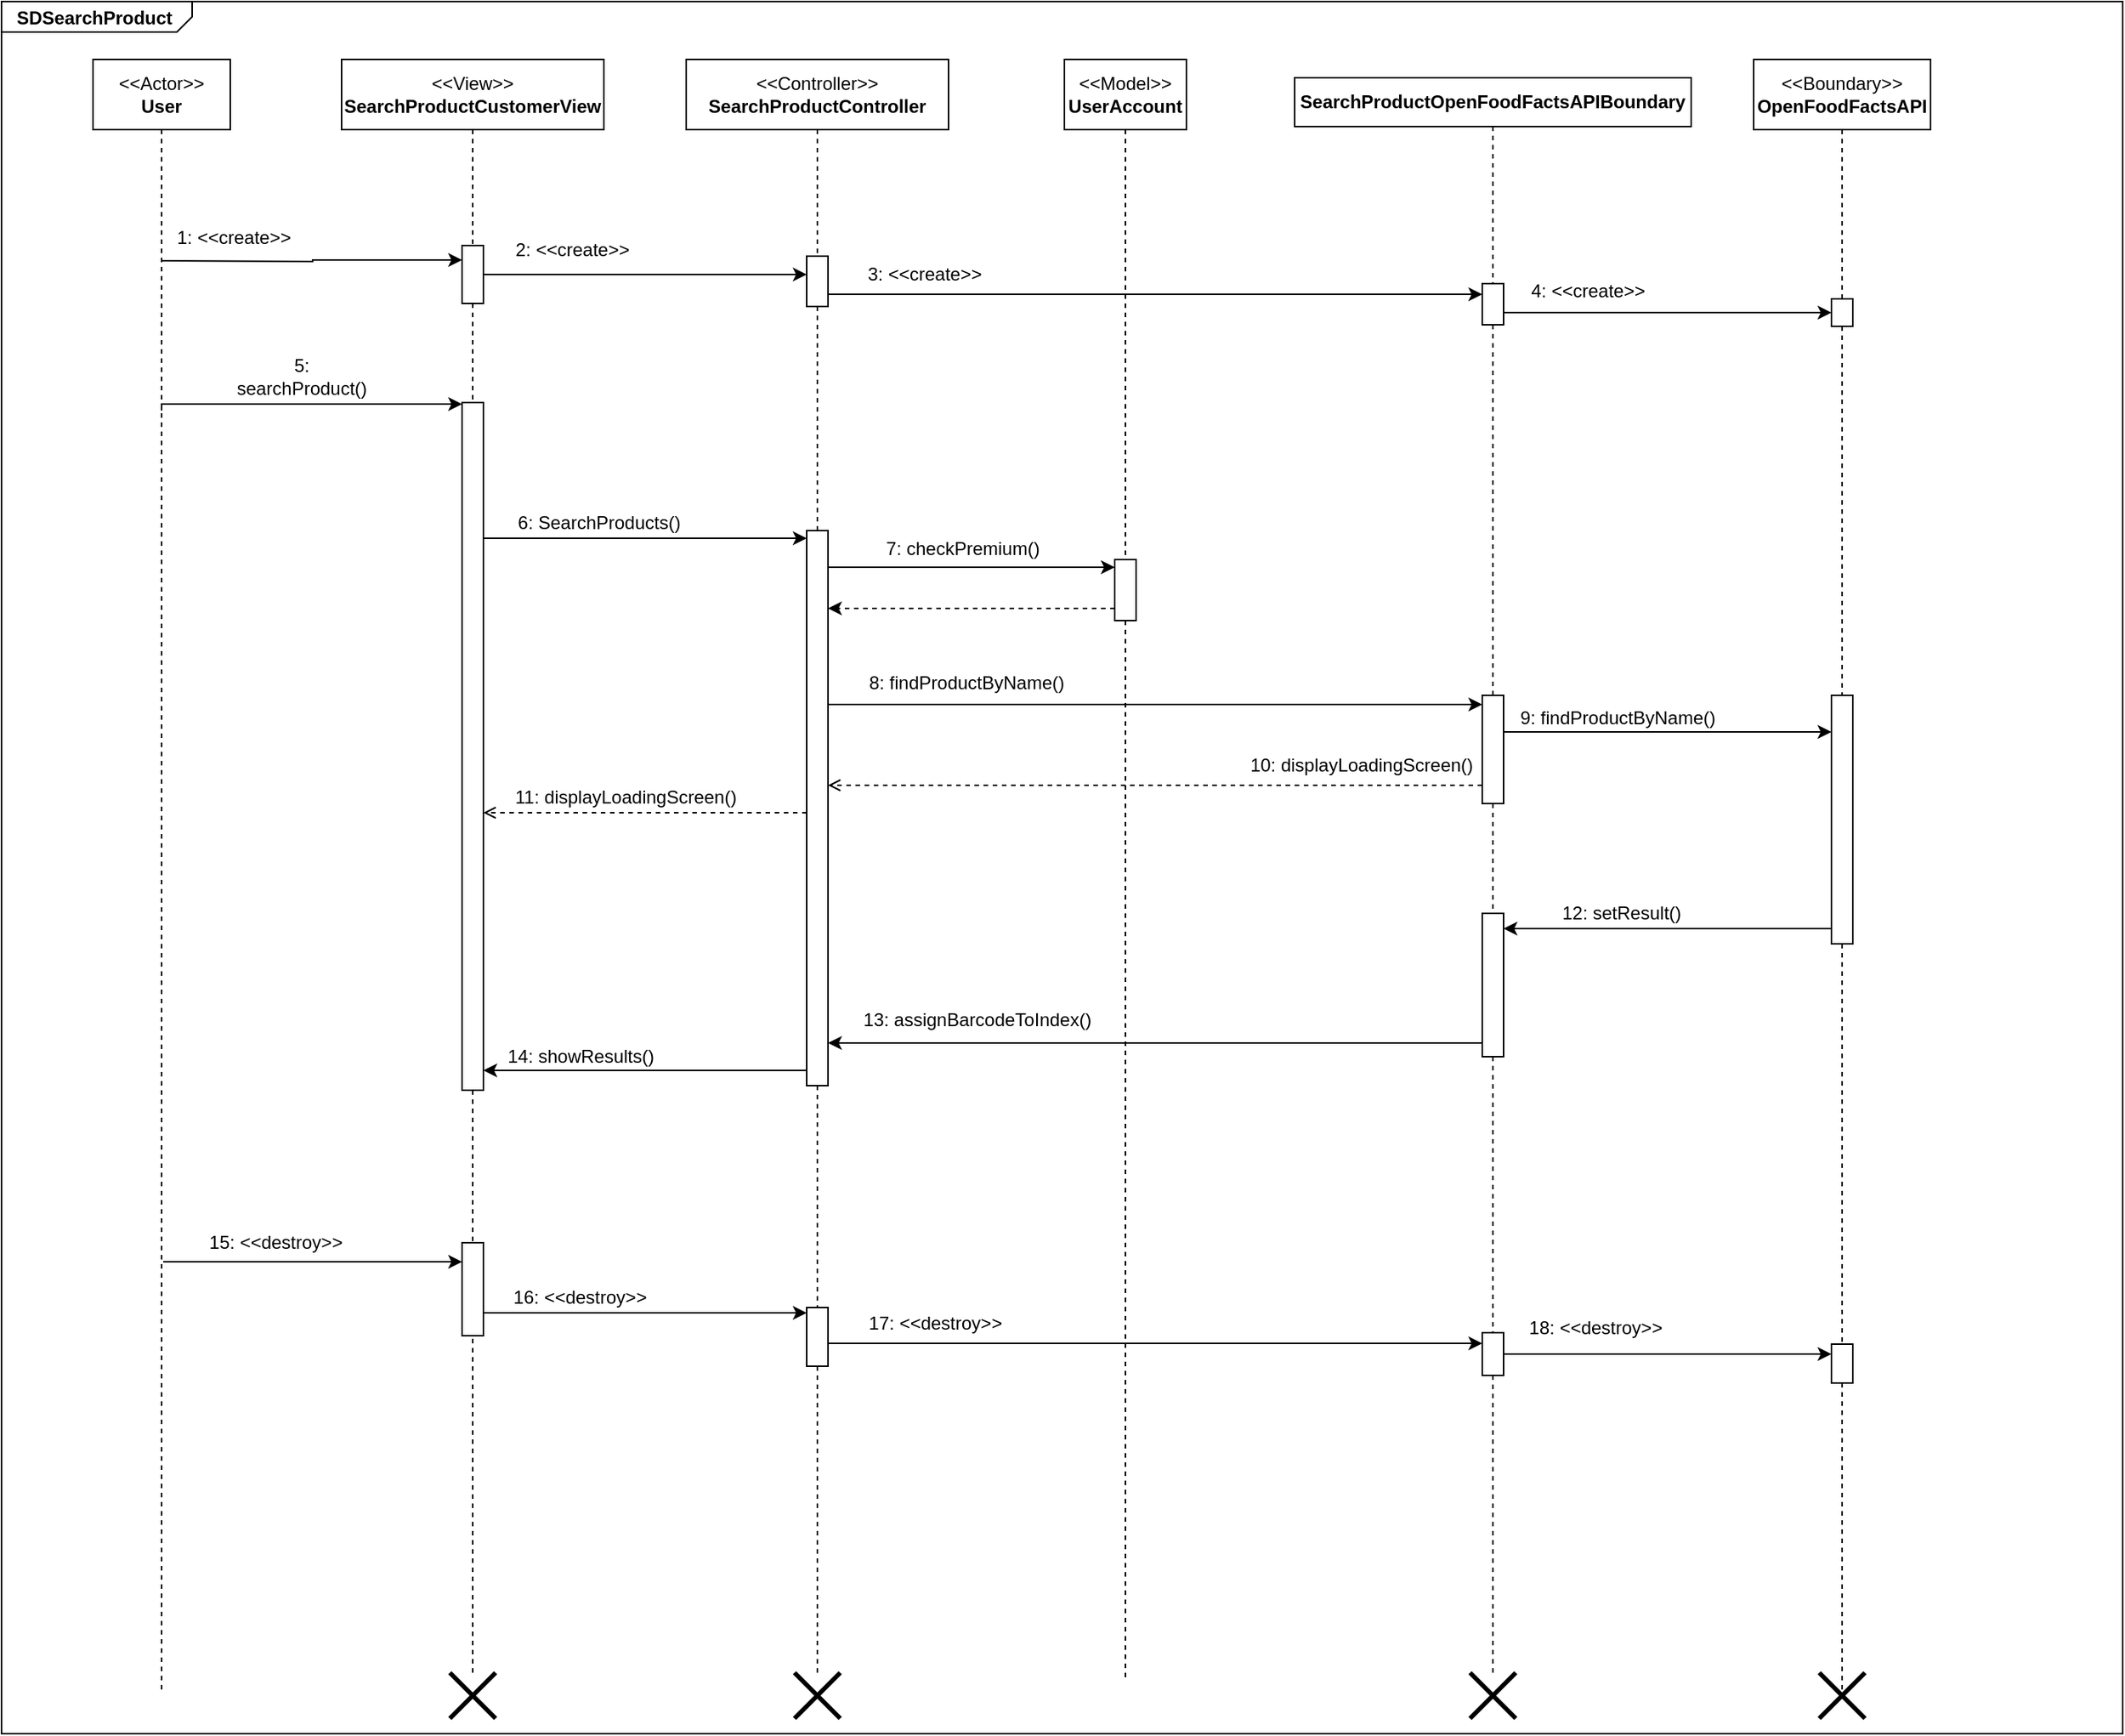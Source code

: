 <mxfile version="21.0.6" type="device"><diagram name="Pagina-1" id="OQv9DwkdLNPIvFLAlEnF"><mxGraphModel dx="1780" dy="1389" grid="0" gridSize="10" guides="1" tooltips="1" connect="1" arrows="1" fold="1" page="1" pageScale="1" pageWidth="827" pageHeight="1169" math="0" shadow="0"><root><mxCell id="0"/><mxCell id="1" parent="0"/><mxCell id="eG0iyWQBmRn0fQtc7bjH-7" style="edgeStyle=orthogonalEdgeStyle;rounded=0;orthogonalLoop=1;jettySize=auto;html=1;endArrow=none;endFill=0;dashed=1;" parent="1" source="eG0iyWQBmRn0fQtc7bjH-1" edge="1"><mxGeometry relative="1" as="geometry"><mxPoint x="957" y="1166" as="targetPoint"/></mxGeometry></mxCell><mxCell id="XEBuIY_LxikaIMGTaToe-2" style="edgeStyle=orthogonalEdgeStyle;rounded=0;orthogonalLoop=1;jettySize=auto;html=1;entryX=0;entryY=0.25;entryDx=0;entryDy=0;" edge="1" parent="1" target="XEBuIY_LxikaIMGTaToe-3"><mxGeometry relative="1" as="geometry"><mxPoint x="957" y="226" as="sourcePoint"/><mxPoint x="1159" y="226" as="targetPoint"/><Array as="points"/></mxGeometry></mxCell><mxCell id="eG0iyWQBmRn0fQtc7bjH-1" value="&amp;lt;&amp;lt;Actor&amp;gt;&amp;gt;&lt;br&gt;&lt;b&gt;User&lt;/b&gt;" style="rounded=0;whiteSpace=wrap;html=1;" parent="1" vertex="1"><mxGeometry x="912" y="94" width="90" height="46" as="geometry"/></mxCell><mxCell id="eG0iyWQBmRn0fQtc7bjH-2" value="&amp;lt;&amp;lt;View&amp;gt;&amp;gt;&lt;br&gt;&lt;b&gt;SearchProductCustomerView&lt;/b&gt;" style="rounded=0;whiteSpace=wrap;html=1;" parent="1" vertex="1"><mxGeometry x="1075" y="94" width="172" height="46" as="geometry"/></mxCell><mxCell id="eG0iyWQBmRn0fQtc7bjH-3" value="&amp;lt;&amp;lt;Controller&amp;gt;&amp;gt;&lt;br&gt;&lt;b&gt;SearchProductController&lt;/b&gt;" style="rounded=0;whiteSpace=wrap;html=1;" parent="1" vertex="1"><mxGeometry x="1301" y="94" width="172" height="46" as="geometry"/></mxCell><mxCell id="eG0iyWQBmRn0fQtc7bjH-10" style="edgeStyle=orthogonalEdgeStyle;rounded=0;orthogonalLoop=1;jettySize=auto;html=1;dashed=1;endArrow=none;endFill=0;startArrow=none;" parent="1" source="eG0iyWQBmRn0fQtc7bjH-27" edge="1"><mxGeometry relative="1" as="geometry"><mxPoint x="1589" y="1157.8" as="targetPoint"/></mxGeometry></mxCell><mxCell id="eG0iyWQBmRn0fQtc7bjH-4" value="&amp;lt;&amp;lt;Model&amp;gt;&amp;gt;&lt;br&gt;&lt;b&gt;UserAccount&lt;/b&gt;" style="rounded=0;whiteSpace=wrap;html=1;" parent="1" vertex="1"><mxGeometry x="1549" y="94" width="80" height="46" as="geometry"/></mxCell><mxCell id="eG0iyWQBmRn0fQtc7bjH-5" value="&lt;b&gt;SearchProductOpenFoodFactsAPIBoundary&lt;/b&gt;" style="rounded=0;whiteSpace=wrap;html=1;" parent="1" vertex="1"><mxGeometry x="1700" y="106" width="260" height="32" as="geometry"/></mxCell><mxCell id="eG0iyWQBmRn0fQtc7bjH-6" value="&amp;lt;&amp;lt;Boundary&amp;gt;&amp;gt;&lt;br&gt;&lt;b&gt;OpenFoodFactsAPI&lt;/b&gt;" style="rounded=0;whiteSpace=wrap;html=1;" parent="1" vertex="1"><mxGeometry x="2001" y="94" width="116" height="46" as="geometry"/></mxCell><mxCell id="eG0iyWQBmRn0fQtc7bjH-14" value="1: &amp;lt;&amp;lt;create&amp;gt;&amp;gt;" style="text;html=1;strokeColor=none;fillColor=none;align=center;verticalAlign=middle;whiteSpace=wrap;rounded=0;" parent="1" vertex="1"><mxGeometry x="961" y="199" width="87" height="24" as="geometry"/></mxCell><mxCell id="eG0iyWQBmRn0fQtc7bjH-17" value="" style="edgeStyle=orthogonalEdgeStyle;rounded=0;orthogonalLoop=1;jettySize=auto;html=1;dashed=1;endArrow=none;endFill=0;startArrow=none;" parent="1" source="XEBuIY_LxikaIMGTaToe-3" target="eG0iyWQBmRn0fQtc7bjH-16" edge="1"><mxGeometry relative="1" as="geometry"><mxPoint x="1161" y="1175" as="targetPoint"/><mxPoint x="1161" y="251" as="sourcePoint"/><Array as="points"/></mxGeometry></mxCell><mxCell id="eG0iyWQBmRn0fQtc7bjH-18" style="edgeStyle=orthogonalEdgeStyle;rounded=0;orthogonalLoop=1;jettySize=auto;html=1;startArrow=classic;startFill=1;endArrow=none;endFill=0;" parent="1" source="eG0iyWQBmRn0fQtc7bjH-16" edge="1"><mxGeometry relative="1" as="geometry"><mxPoint x="957" y="324.2" as="targetPoint"/><Array as="points"><mxPoint x="957" y="320"/></Array></mxGeometry></mxCell><mxCell id="eG0iyWQBmRn0fQtc7bjH-20" style="edgeStyle=orthogonalEdgeStyle;rounded=0;orthogonalLoop=1;jettySize=auto;html=1;startArrow=none;startFill=0;endArrow=classic;endFill=1;" parent="1" source="XEBuIY_LxikaIMGTaToe-3" target="XEBuIY_LxikaIMGTaToe-5" edge="1"><mxGeometry relative="1" as="geometry"><Array as="points"><mxPoint x="1286" y="235"/><mxPoint x="1286" y="235"/></Array></mxGeometry></mxCell><mxCell id="eG0iyWQBmRn0fQtc7bjH-25" style="edgeStyle=orthogonalEdgeStyle;rounded=0;orthogonalLoop=1;jettySize=auto;html=1;startArrow=none;startFill=0;endArrow=classic;endFill=1;" parent="1" source="eG0iyWQBmRn0fQtc7bjH-16" target="eG0iyWQBmRn0fQtc7bjH-23" edge="1"><mxGeometry relative="1" as="geometry"><Array as="points"><mxPoint x="1225" y="408"/><mxPoint x="1225" y="408"/></Array></mxGeometry></mxCell><mxCell id="eG0iyWQBmRn0fQtc7bjH-16" value="" style="rounded=0;whiteSpace=wrap;html=1;" parent="1" vertex="1"><mxGeometry x="1154" y="319" width="14" height="451" as="geometry"/></mxCell><mxCell id="eG0iyWQBmRn0fQtc7bjH-19" value="5:&lt;br&gt;searchProduct()" style="text;html=1;strokeColor=none;fillColor=none;align=center;verticalAlign=middle;whiteSpace=wrap;rounded=0;" parent="1" vertex="1"><mxGeometry x="1000" y="287" width="98" height="30" as="geometry"/></mxCell><mxCell id="eG0iyWQBmRn0fQtc7bjH-21" value="2: &amp;lt;&amp;lt;create&amp;gt;&amp;gt;" style="text;html=1;strokeColor=none;fillColor=none;align=center;verticalAlign=middle;whiteSpace=wrap;rounded=0;" parent="1" vertex="1"><mxGeometry x="1183" y="208" width="87" height="21" as="geometry"/></mxCell><mxCell id="eG0iyWQBmRn0fQtc7bjH-24" value="" style="edgeStyle=orthogonalEdgeStyle;rounded=0;orthogonalLoop=1;jettySize=auto;html=1;dashed=1;endArrow=none;endFill=0;startArrow=none;" parent="1" source="XEBuIY_LxikaIMGTaToe-5" target="eG0iyWQBmRn0fQtc7bjH-23" edge="1"><mxGeometry relative="1" as="geometry"><mxPoint x="1387" y="1172.8" as="targetPoint"/><mxPoint x="1387" y="358" as="sourcePoint"/></mxGeometry></mxCell><mxCell id="eG0iyWQBmRn0fQtc7bjH-29" style="edgeStyle=orthogonalEdgeStyle;rounded=0;orthogonalLoop=1;jettySize=auto;html=1;startArrow=none;startFill=0;endArrow=classic;endFill=1;" parent="1" source="eG0iyWQBmRn0fQtc7bjH-23" target="eG0iyWQBmRn0fQtc7bjH-27" edge="1"><mxGeometry relative="1" as="geometry"><Array as="points"><mxPoint x="1536" y="427"/><mxPoint x="1536" y="427"/></Array></mxGeometry></mxCell><mxCell id="eG0iyWQBmRn0fQtc7bjH-38" style="edgeStyle=orthogonalEdgeStyle;rounded=0;orthogonalLoop=1;jettySize=auto;html=1;startArrow=none;startFill=0;endArrow=classic;endFill=1;" parent="1" target="eG0iyWQBmRn0fQtc7bjH-36" edge="1"><mxGeometry relative="1" as="geometry"><mxPoint x="1394" y="499" as="sourcePoint"/><Array as="points"><mxPoint x="1394" y="517"/></Array></mxGeometry></mxCell><mxCell id="eG0iyWQBmRn0fQtc7bjH-49" style="edgeStyle=orthogonalEdgeStyle;rounded=0;orthogonalLoop=1;jettySize=auto;html=1;dashed=1;startArrow=none;startFill=0;endArrow=open;endFill=0;" parent="1" edge="1" source="eG0iyWQBmRn0fQtc7bjH-23"><mxGeometry relative="1" as="geometry"><mxPoint x="1380" y="588" as="sourcePoint"/><Array as="points"><mxPoint x="1342" y="588"/><mxPoint x="1342" y="588"/></Array><mxPoint x="1168" y="588" as="targetPoint"/></mxGeometry></mxCell><mxCell id="eG0iyWQBmRn0fQtc7bjH-23" value="" style="rounded=0;whiteSpace=wrap;html=1;" parent="1" vertex="1"><mxGeometry x="1380" y="403" width="14" height="364" as="geometry"/></mxCell><mxCell id="eG0iyWQBmRn0fQtc7bjH-26" value="6: SearchProducts()" style="text;html=1;strokeColor=none;fillColor=none;align=center;verticalAlign=middle;whiteSpace=wrap;rounded=0;" parent="1" vertex="1"><mxGeometry x="1183" y="384" width="122" height="28" as="geometry"/></mxCell><mxCell id="eG0iyWQBmRn0fQtc7bjH-28" value="" style="edgeStyle=orthogonalEdgeStyle;rounded=0;orthogonalLoop=1;jettySize=auto;html=1;dashed=1;endArrow=none;endFill=0;" parent="1" source="eG0iyWQBmRn0fQtc7bjH-4" target="eG0iyWQBmRn0fQtc7bjH-27" edge="1"><mxGeometry relative="1" as="geometry"><mxPoint x="1589" y="1157.8" as="targetPoint"/><mxPoint x="1589" y="140" as="sourcePoint"/></mxGeometry></mxCell><mxCell id="eG0iyWQBmRn0fQtc7bjH-32" style="edgeStyle=orthogonalEdgeStyle;rounded=0;orthogonalLoop=1;jettySize=auto;html=1;startArrow=none;startFill=0;endArrow=classic;endFill=1;dashed=1;exitX=0;exitY=0.5;exitDx=0;exitDy=0;" parent="1" source="eG0iyWQBmRn0fQtc7bjH-27" target="eG0iyWQBmRn0fQtc7bjH-23" edge="1"><mxGeometry relative="1" as="geometry"><mxPoint x="1582" y="469" as="sourcePoint"/><mxPoint x="1394" y="469" as="targetPoint"/><Array as="points"><mxPoint x="1582" y="454"/></Array></mxGeometry></mxCell><mxCell id="eG0iyWQBmRn0fQtc7bjH-27" value="" style="rounded=0;whiteSpace=wrap;html=1;" parent="1" vertex="1"><mxGeometry x="1582" y="422" width="14" height="40" as="geometry"/></mxCell><mxCell id="eG0iyWQBmRn0fQtc7bjH-30" value="7: checkPremium()" style="text;html=1;strokeColor=none;fillColor=none;align=center;verticalAlign=middle;whiteSpace=wrap;rounded=0;" parent="1" vertex="1"><mxGeometry x="1427" y="403" width="111" height="23" as="geometry"/></mxCell><mxCell id="eG0iyWQBmRn0fQtc7bjH-37" value="" style="edgeStyle=orthogonalEdgeStyle;rounded=0;orthogonalLoop=1;jettySize=auto;html=1;dashed=1;endArrow=none;endFill=0;exitX=0.5;exitY=1;exitDx=0;exitDy=0;startArrow=none;" parent="1" source="XEBuIY_LxikaIMGTaToe-7" target="eG0iyWQBmRn0fQtc7bjH-36" edge="1"><mxGeometry relative="1" as="geometry"><mxPoint x="1825" y="1140" as="targetPoint"/><mxPoint x="1885" y="425" as="sourcePoint"/><Array as="points"/></mxGeometry></mxCell><mxCell id="eG0iyWQBmRn0fQtc7bjH-42" style="edgeStyle=orthogonalEdgeStyle;rounded=0;orthogonalLoop=1;jettySize=auto;html=1;startArrow=none;startFill=0;endArrow=classic;endFill=1;" parent="1" source="eG0iyWQBmRn0fQtc7bjH-36" target="eG0iyWQBmRn0fQtc7bjH-40" edge="1"><mxGeometry relative="1" as="geometry"><Array as="points"><mxPoint x="2011" y="535"/><mxPoint x="2011" y="535"/></Array></mxGeometry></mxCell><mxCell id="eG0iyWQBmRn0fQtc7bjH-45" style="edgeStyle=orthogonalEdgeStyle;rounded=0;orthogonalLoop=1;jettySize=auto;html=1;startArrow=none;startFill=0;endArrow=open;endFill=0;dashed=1;" parent="1" source="eG0iyWQBmRn0fQtc7bjH-36" edge="1"><mxGeometry relative="1" as="geometry"><mxPoint x="1394" y="570" as="targetPoint"/><Array as="points"><mxPoint x="1499" y="570"/><mxPoint x="1499" y="570"/></Array></mxGeometry></mxCell><mxCell id="eG0iyWQBmRn0fQtc7bjH-36" value="" style="rounded=0;whiteSpace=wrap;html=1;" parent="1" vertex="1"><mxGeometry x="1823" y="511" width="14" height="71" as="geometry"/></mxCell><mxCell id="eG0iyWQBmRn0fQtc7bjH-39" value="8: findProductByName()" style="text;html=1;strokeColor=none;fillColor=none;align=center;verticalAlign=middle;whiteSpace=wrap;rounded=0;" parent="1" vertex="1"><mxGeometry x="1406" y="488" width="158" height="30" as="geometry"/></mxCell><mxCell id="eG0iyWQBmRn0fQtc7bjH-41" value="" style="edgeStyle=orthogonalEdgeStyle;rounded=0;orthogonalLoop=1;jettySize=auto;html=1;dashed=1;endArrow=none;endFill=0;startArrow=none;" parent="1" source="XEBuIY_LxikaIMGTaToe-10" target="eG0iyWQBmRn0fQtc7bjH-40" edge="1"><mxGeometry relative="1" as="geometry"><mxPoint x="2057.5" y="1140.4" as="targetPoint"/><mxPoint x="2059" y="140" as="sourcePoint"/></mxGeometry></mxCell><mxCell id="eG0iyWQBmRn0fQtc7bjH-53" style="edgeStyle=orthogonalEdgeStyle;rounded=0;orthogonalLoop=1;jettySize=auto;html=1;startArrow=none;startFill=0;endArrow=classic;endFill=1;" parent="1" source="eG0iyWQBmRn0fQtc7bjH-40" target="eG0iyWQBmRn0fQtc7bjH-51" edge="1"><mxGeometry relative="1" as="geometry"><Array as="points"><mxPoint x="1891" y="664"/><mxPoint x="1891" y="664"/></Array></mxGeometry></mxCell><mxCell id="eG0iyWQBmRn0fQtc7bjH-40" value="" style="rounded=0;whiteSpace=wrap;html=1;" parent="1" vertex="1"><mxGeometry x="2052" y="511" width="14" height="163" as="geometry"/></mxCell><mxCell id="eG0iyWQBmRn0fQtc7bjH-43" value="9: findProductByName()" style="text;html=1;strokeColor=none;fillColor=none;align=center;verticalAlign=middle;whiteSpace=wrap;rounded=0;" parent="1" vertex="1"><mxGeometry x="1833" y="511" width="158" height="30" as="geometry"/></mxCell><mxCell id="eG0iyWQBmRn0fQtc7bjH-46" value="10: displayLoadingScreen()" style="text;html=1;strokeColor=none;fillColor=none;align=center;verticalAlign=middle;whiteSpace=wrap;rounded=0;" parent="1" vertex="1"><mxGeometry x="1667" y="542" width="154" height="30" as="geometry"/></mxCell><mxCell id="eG0iyWQBmRn0fQtc7bjH-50" value="11: displayLoadingScreen()" style="text;html=1;strokeColor=none;fillColor=none;align=center;verticalAlign=middle;whiteSpace=wrap;rounded=0;" parent="1" vertex="1"><mxGeometry x="1183" y="563" width="157" height="30" as="geometry"/></mxCell><mxCell id="eG0iyWQBmRn0fQtc7bjH-52" value="" style="edgeStyle=orthogonalEdgeStyle;rounded=0;orthogonalLoop=1;jettySize=auto;html=1;dashed=1;endArrow=none;endFill=0;startArrow=none;" parent="1" source="eG0iyWQBmRn0fQtc7bjH-36" target="eG0iyWQBmRn0fQtc7bjH-51" edge="1"><mxGeometry relative="1" as="geometry"><mxPoint x="1825" y="1154" as="targetPoint"/><mxPoint x="1830" y="582" as="sourcePoint"/><Array as="points"/></mxGeometry></mxCell><mxCell id="eG0iyWQBmRn0fQtc7bjH-57" style="edgeStyle=orthogonalEdgeStyle;rounded=0;orthogonalLoop=1;jettySize=auto;html=1;startArrow=none;startFill=0;endArrow=classic;endFill=1;" parent="1" source="eG0iyWQBmRn0fQtc7bjH-51" edge="1"><mxGeometry relative="1" as="geometry"><Array as="points"><mxPoint x="1500" y="739"/><mxPoint x="1500" y="739"/></Array><mxPoint x="1394" y="739" as="targetPoint"/></mxGeometry></mxCell><mxCell id="eG0iyWQBmRn0fQtc7bjH-51" value="" style="rounded=0;whiteSpace=wrap;html=1;" parent="1" vertex="1"><mxGeometry x="1823" y="654" width="14" height="94" as="geometry"/></mxCell><mxCell id="eG0iyWQBmRn0fQtc7bjH-54" value="12: setResult()" style="text;html=1;strokeColor=none;fillColor=none;align=center;verticalAlign=middle;whiteSpace=wrap;rounded=0;" parent="1" vertex="1"><mxGeometry x="1871" y="643" width="87" height="21" as="geometry"/></mxCell><mxCell id="eG0iyWQBmRn0fQtc7bjH-60" style="edgeStyle=orthogonalEdgeStyle;rounded=0;orthogonalLoop=1;jettySize=auto;html=1;startArrow=none;startFill=0;endArrow=classic;endFill=1;" parent="1" source="eG0iyWQBmRn0fQtc7bjH-23" target="eG0iyWQBmRn0fQtc7bjH-16" edge="1"><mxGeometry relative="1" as="geometry"><Array as="points"><mxPoint x="1233" y="757"/><mxPoint x="1233" y="757"/></Array><mxPoint x="1380" y="772" as="sourcePoint"/><mxPoint x="1168" y="772" as="targetPoint"/></mxGeometry></mxCell><mxCell id="eG0iyWQBmRn0fQtc7bjH-61" value="13: assignBarcodeToIndex()" style="text;html=1;strokeColor=none;fillColor=none;align=center;verticalAlign=middle;whiteSpace=wrap;rounded=0;" parent="1" vertex="1"><mxGeometry x="1416" y="712" width="152" height="24" as="geometry"/></mxCell><mxCell id="eG0iyWQBmRn0fQtc7bjH-62" value="14: showResults()" style="text;html=1;strokeColor=none;fillColor=none;align=center;verticalAlign=middle;whiteSpace=wrap;rounded=0;" parent="1" vertex="1"><mxGeometry x="1179.5" y="736" width="104" height="23" as="geometry"/></mxCell><mxCell id="eG0iyWQBmRn0fQtc7bjH-70" value="" style="edgeStyle=orthogonalEdgeStyle;rounded=0;orthogonalLoop=1;jettySize=auto;html=1;dashed=1;endArrow=none;endFill=0;startArrow=none;" parent="1" source="eG0iyWQBmRn0fQtc7bjH-16" target="eG0iyWQBmRn0fQtc7bjH-69" edge="1"><mxGeometry relative="1" as="geometry"><mxPoint x="1161" y="1175" as="targetPoint"/><mxPoint x="1161" y="785" as="sourcePoint"/><Array as="points"/></mxGeometry></mxCell><mxCell id="eG0iyWQBmRn0fQtc7bjH-71" style="edgeStyle=orthogonalEdgeStyle;rounded=0;orthogonalLoop=1;jettySize=auto;html=1;startArrow=classic;startFill=1;endArrow=none;endFill=0;" parent="1" source="eG0iyWQBmRn0fQtc7bjH-69" edge="1"><mxGeometry relative="1" as="geometry"><mxPoint x="958" y="882.5" as="targetPoint"/><Array as="points"><mxPoint x="1056" y="883"/></Array></mxGeometry></mxCell><mxCell id="eG0iyWQBmRn0fQtc7bjH-75" style="edgeStyle=orthogonalEdgeStyle;rounded=0;orthogonalLoop=1;jettySize=auto;html=1;startArrow=none;startFill=0;endArrow=classic;endFill=1;" parent="1" source="eG0iyWQBmRn0fQtc7bjH-69" target="eG0iyWQBmRn0fQtc7bjH-73" edge="1"><mxGeometry relative="1" as="geometry"><Array as="points"><mxPoint x="1332" y="916"/><mxPoint x="1332" y="916"/></Array></mxGeometry></mxCell><mxCell id="eG0iyWQBmRn0fQtc7bjH-69" value="" style="rounded=0;whiteSpace=wrap;html=1;" parent="1" vertex="1"><mxGeometry x="1154" y="870" width="14" height="61" as="geometry"/></mxCell><mxCell id="eG0iyWQBmRn0fQtc7bjH-72" value="15: &amp;lt;&amp;lt;destroy&amp;gt;&amp;gt;" style="text;html=1;strokeColor=none;fillColor=none;align=center;verticalAlign=middle;whiteSpace=wrap;rounded=0;" parent="1" vertex="1"><mxGeometry x="977" y="855" width="110" height="30" as="geometry"/></mxCell><mxCell id="eG0iyWQBmRn0fQtc7bjH-74" value="" style="edgeStyle=orthogonalEdgeStyle;rounded=0;orthogonalLoop=1;jettySize=auto;html=1;dashed=1;endArrow=none;endFill=0;startArrow=none;" parent="1" source="eG0iyWQBmRn0fQtc7bjH-23" target="eG0iyWQBmRn0fQtc7bjH-73" edge="1"><mxGeometry relative="1" as="geometry"><mxPoint x="1387" y="1172.8" as="targetPoint"/><mxPoint x="1387" y="784" as="sourcePoint"/></mxGeometry></mxCell><mxCell id="eG0iyWQBmRn0fQtc7bjH-79" style="edgeStyle=orthogonalEdgeStyle;rounded=0;orthogonalLoop=1;jettySize=auto;html=1;startArrow=none;startFill=0;endArrow=classic;endFill=1;" parent="1" source="eG0iyWQBmRn0fQtc7bjH-73" target="eG0iyWQBmRn0fQtc7bjH-77" edge="1"><mxGeometry relative="1" as="geometry"><Array as="points"><mxPoint x="1718" y="936"/><mxPoint x="1718" y="936"/></Array></mxGeometry></mxCell><mxCell id="eG0iyWQBmRn0fQtc7bjH-73" value="" style="rounded=0;whiteSpace=wrap;html=1;" parent="1" vertex="1"><mxGeometry x="1380" y="912.5" width="14" height="38.5" as="geometry"/></mxCell><mxCell id="eG0iyWQBmRn0fQtc7bjH-76" value="16: &amp;lt;&amp;lt;destroy&amp;gt;&amp;gt;" style="text;html=1;strokeColor=none;fillColor=none;align=center;verticalAlign=middle;whiteSpace=wrap;rounded=0;" parent="1" vertex="1"><mxGeometry x="1183" y="893" width="97" height="26.5" as="geometry"/></mxCell><mxCell id="eG0iyWQBmRn0fQtc7bjH-78" value="" style="edgeStyle=orthogonalEdgeStyle;rounded=0;orthogonalLoop=1;jettySize=auto;html=1;dashed=1;endArrow=none;endFill=0;startArrow=none;" parent="1" source="eG0iyWQBmRn0fQtc7bjH-51" target="eG0iyWQBmRn0fQtc7bjH-77" edge="1"><mxGeometry relative="1" as="geometry"><mxPoint x="1825" y="1140" as="targetPoint"/><mxPoint x="1830" y="748" as="sourcePoint"/><Array as="points"/></mxGeometry></mxCell><mxCell id="XEBuIY_LxikaIMGTaToe-18" style="edgeStyle=orthogonalEdgeStyle;rounded=0;orthogonalLoop=1;jettySize=auto;html=1;" edge="1" parent="1" source="eG0iyWQBmRn0fQtc7bjH-77" target="XEBuIY_LxikaIMGTaToe-15"><mxGeometry relative="1" as="geometry"><Array as="points"><mxPoint x="1999" y="943"/><mxPoint x="1999" y="943"/></Array></mxGeometry></mxCell><mxCell id="eG0iyWQBmRn0fQtc7bjH-77" value="" style="rounded=0;whiteSpace=wrap;html=1;" parent="1" vertex="1"><mxGeometry x="1823" y="929" width="14" height="28" as="geometry"/></mxCell><mxCell id="eG0iyWQBmRn0fQtc7bjH-80" value="17: &amp;lt;&amp;lt;destroy&amp;gt;&amp;gt;" style="text;html=1;strokeColor=none;fillColor=none;align=center;verticalAlign=middle;whiteSpace=wrap;rounded=0;" parent="1" vertex="1"><mxGeometry x="1416" y="910" width="97" height="26.5" as="geometry"/></mxCell><mxCell id="eG0iyWQBmRn0fQtc7bjH-85" style="edgeStyle=orthogonalEdgeStyle;rounded=0;orthogonalLoop=1;jettySize=auto;html=1;startArrow=none;startFill=0;endArrow=none;endFill=0;dashed=1;" parent="1" source="eG0iyWQBmRn0fQtc7bjH-83" target="eG0iyWQBmRn0fQtc7bjH-69" edge="1"><mxGeometry relative="1" as="geometry"><mxPoint x="1062" y="933" as="targetPoint"/><Array as="points"><mxPoint x="1161" y="953"/><mxPoint x="1161" y="953"/></Array></mxGeometry></mxCell><mxCell id="eG0iyWQBmRn0fQtc7bjH-83" value="" style="shape=umlDestroy;whiteSpace=wrap;html=1;strokeWidth=3;" parent="1" vertex="1"><mxGeometry x="1146" y="1152" width="30" height="30" as="geometry"/></mxCell><mxCell id="eG0iyWQBmRn0fQtc7bjH-90" style="edgeStyle=orthogonalEdgeStyle;rounded=0;orthogonalLoop=1;jettySize=auto;html=1;dashed=1;startArrow=none;startFill=0;endArrow=none;endFill=0;" parent="1" source="eG0iyWQBmRn0fQtc7bjH-81" target="eG0iyWQBmRn0fQtc7bjH-73" edge="1"><mxGeometry relative="1" as="geometry"/></mxCell><mxCell id="eG0iyWQBmRn0fQtc7bjH-81" value="" style="shape=umlDestroy;whiteSpace=wrap;html=1;strokeWidth=3;" parent="1" vertex="1"><mxGeometry x="1372" y="1152" width="30" height="30" as="geometry"/></mxCell><mxCell id="eG0iyWQBmRn0fQtc7bjH-89" style="edgeStyle=orthogonalEdgeStyle;rounded=0;orthogonalLoop=1;jettySize=auto;html=1;dashed=1;startArrow=none;startFill=0;endArrow=none;endFill=0;" parent="1" source="eG0iyWQBmRn0fQtc7bjH-88" target="eG0iyWQBmRn0fQtc7bjH-77" edge="1"><mxGeometry relative="1" as="geometry"/></mxCell><mxCell id="eG0iyWQBmRn0fQtc7bjH-88" value="" style="shape=umlDestroy;whiteSpace=wrap;html=1;strokeWidth=3;" parent="1" vertex="1"><mxGeometry x="1815" y="1152" width="30" height="30" as="geometry"/></mxCell><mxCell id="eG0iyWQBmRn0fQtc7bjH-91" value="&lt;p style=&quot;margin:0px;margin-top:4px;margin-left:10px;text-align:left;&quot;&gt;&lt;b&gt;SDSearchProduct&lt;/b&gt;&lt;/p&gt;" style="html=1;shape=mxgraph.sysml.package;xSize=90;align=left;spacingLeft=10;overflow=fill;recursiveResize=0;fillOpacity=0;labelX=125.57;" parent="1" vertex="1"><mxGeometry x="852" y="56" width="1391" height="1136" as="geometry"/></mxCell><mxCell id="XEBuIY_LxikaIMGTaToe-4" value="" style="edgeStyle=orthogonalEdgeStyle;rounded=0;orthogonalLoop=1;jettySize=auto;html=1;dashed=1;endArrow=none;endFill=0;" edge="1" parent="1" source="eG0iyWQBmRn0fQtc7bjH-2" target="XEBuIY_LxikaIMGTaToe-3"><mxGeometry relative="1" as="geometry"><mxPoint x="1161" y="319" as="targetPoint"/><mxPoint x="1161" y="140" as="sourcePoint"/><Array as="points"/></mxGeometry></mxCell><mxCell id="XEBuIY_LxikaIMGTaToe-3" value="" style="rounded=0;whiteSpace=wrap;html=1;" vertex="1" parent="1"><mxGeometry x="1154" y="216" width="14" height="38" as="geometry"/></mxCell><mxCell id="XEBuIY_LxikaIMGTaToe-6" value="" style="edgeStyle=orthogonalEdgeStyle;rounded=0;orthogonalLoop=1;jettySize=auto;html=1;dashed=1;endArrow=none;endFill=0;" edge="1" parent="1" source="eG0iyWQBmRn0fQtc7bjH-3" target="XEBuIY_LxikaIMGTaToe-5"><mxGeometry relative="1" as="geometry"><mxPoint x="1387" y="403" as="targetPoint"/><mxPoint x="1387" y="140" as="sourcePoint"/></mxGeometry></mxCell><mxCell id="XEBuIY_LxikaIMGTaToe-9" style="edgeStyle=orthogonalEdgeStyle;rounded=0;orthogonalLoop=1;jettySize=auto;html=1;" edge="1" parent="1" source="XEBuIY_LxikaIMGTaToe-5" target="XEBuIY_LxikaIMGTaToe-7"><mxGeometry relative="1" as="geometry"><Array as="points"><mxPoint x="1501" y="248"/><mxPoint x="1501" y="248"/></Array></mxGeometry></mxCell><mxCell id="XEBuIY_LxikaIMGTaToe-5" value="" style="rounded=0;whiteSpace=wrap;html=1;" vertex="1" parent="1"><mxGeometry x="1380" y="223" width="14" height="33" as="geometry"/></mxCell><mxCell id="XEBuIY_LxikaIMGTaToe-8" value="" style="edgeStyle=orthogonalEdgeStyle;rounded=0;orthogonalLoop=1;jettySize=auto;html=1;dashed=1;endArrow=none;endFill=0;exitX=0.5;exitY=1;exitDx=0;exitDy=0;" edge="1" parent="1" source="eG0iyWQBmRn0fQtc7bjH-5" target="XEBuIY_LxikaIMGTaToe-7"><mxGeometry relative="1" as="geometry"><mxPoint x="1830" y="511" as="targetPoint"/><mxPoint x="1830" y="138" as="sourcePoint"/><Array as="points"/></mxGeometry></mxCell><mxCell id="XEBuIY_LxikaIMGTaToe-12" style="edgeStyle=orthogonalEdgeStyle;rounded=0;orthogonalLoop=1;jettySize=auto;html=1;" edge="1" parent="1" source="XEBuIY_LxikaIMGTaToe-7" target="XEBuIY_LxikaIMGTaToe-10"><mxGeometry relative="1" as="geometry"><Array as="points"><mxPoint x="1894" y="260"/><mxPoint x="1894" y="260"/></Array></mxGeometry></mxCell><mxCell id="XEBuIY_LxikaIMGTaToe-7" value="" style="rounded=0;whiteSpace=wrap;html=1;" vertex="1" parent="1"><mxGeometry x="1823" y="241" width="14" height="27" as="geometry"/></mxCell><mxCell id="XEBuIY_LxikaIMGTaToe-11" value="" style="edgeStyle=orthogonalEdgeStyle;rounded=0;orthogonalLoop=1;jettySize=auto;html=1;dashed=1;endArrow=none;endFill=0;" edge="1" parent="1" source="eG0iyWQBmRn0fQtc7bjH-6" target="XEBuIY_LxikaIMGTaToe-10"><mxGeometry relative="1" as="geometry"><mxPoint x="2059" y="511" as="targetPoint"/><mxPoint x="2059" y="140" as="sourcePoint"/></mxGeometry></mxCell><mxCell id="XEBuIY_LxikaIMGTaToe-10" value="" style="rounded=0;whiteSpace=wrap;html=1;" vertex="1" parent="1"><mxGeometry x="2052" y="251" width="14" height="18" as="geometry"/></mxCell><mxCell id="XEBuIY_LxikaIMGTaToe-13" value="3: &amp;lt;&amp;lt;create&amp;gt;&amp;gt;" style="text;html=1;strokeColor=none;fillColor=none;align=center;verticalAlign=middle;whiteSpace=wrap;rounded=0;" vertex="1" parent="1"><mxGeometry x="1414" y="224.5" width="87" height="21" as="geometry"/></mxCell><mxCell id="XEBuIY_LxikaIMGTaToe-14" value="4: &amp;lt;&amp;lt;create&amp;gt;&amp;gt;" style="text;html=1;strokeColor=none;fillColor=none;align=center;verticalAlign=middle;whiteSpace=wrap;rounded=0;" vertex="1" parent="1"><mxGeometry x="1849" y="235" width="87" height="21" as="geometry"/></mxCell><mxCell id="XEBuIY_LxikaIMGTaToe-16" value="" style="edgeStyle=orthogonalEdgeStyle;rounded=0;orthogonalLoop=1;jettySize=auto;html=1;dashed=1;endArrow=none;endFill=0;startArrow=none;" edge="1" parent="1" source="eG0iyWQBmRn0fQtc7bjH-40" target="XEBuIY_LxikaIMGTaToe-15"><mxGeometry relative="1" as="geometry"><mxPoint x="2057.5" y="1140.4" as="targetPoint"/><mxPoint x="2059" y="674" as="sourcePoint"/><Array as="points"/></mxGeometry></mxCell><mxCell id="XEBuIY_LxikaIMGTaToe-17" style="edgeStyle=orthogonalEdgeStyle;rounded=0;orthogonalLoop=1;jettySize=auto;html=1;dashed=1;endArrow=none;endFill=0;entryX=0.5;entryY=0.533;entryDx=0;entryDy=0;entryPerimeter=0;" edge="1" parent="1" source="XEBuIY_LxikaIMGTaToe-15" target="XEBuIY_LxikaIMGTaToe-20"><mxGeometry relative="1" as="geometry"><mxPoint x="2059" y="1148" as="targetPoint"/></mxGeometry></mxCell><mxCell id="XEBuIY_LxikaIMGTaToe-15" value="" style="rounded=0;whiteSpace=wrap;html=1;" vertex="1" parent="1"><mxGeometry x="2052" y="936.5" width="14" height="25.5" as="geometry"/></mxCell><mxCell id="XEBuIY_LxikaIMGTaToe-19" value="18: &amp;lt;&amp;lt;destroy&amp;gt;&amp;gt;" style="text;html=1;strokeColor=none;fillColor=none;align=center;verticalAlign=middle;whiteSpace=wrap;rounded=0;" vertex="1" parent="1"><mxGeometry x="1849" y="912.5" width="97" height="26.5" as="geometry"/></mxCell><mxCell id="XEBuIY_LxikaIMGTaToe-20" value="" style="shape=umlDestroy;whiteSpace=wrap;html=1;strokeWidth=3;" vertex="1" parent="1"><mxGeometry x="2044" y="1152" width="30" height="30" as="geometry"/></mxCell></root></mxGraphModel></diagram></mxfile>